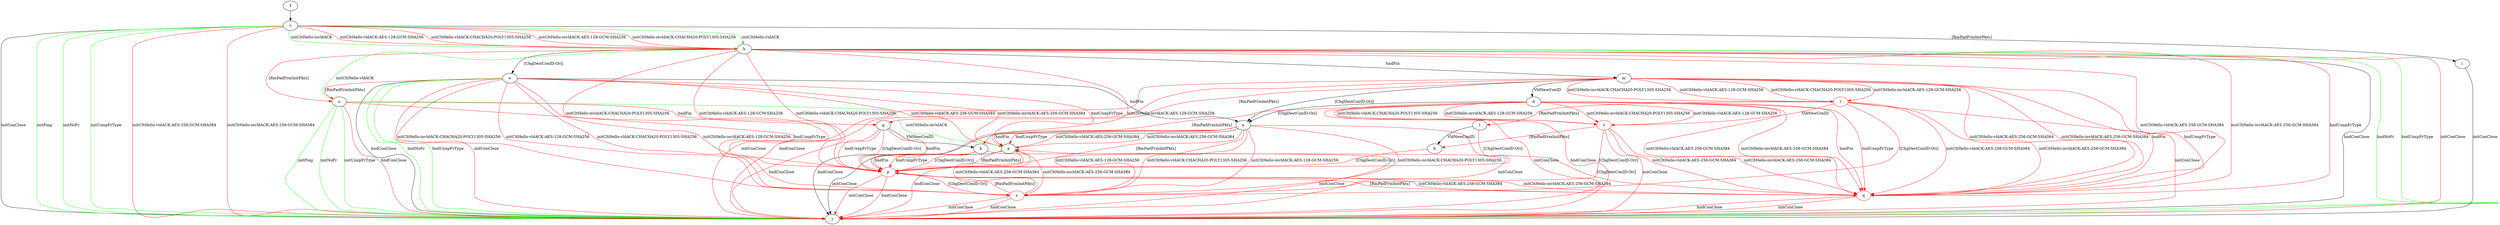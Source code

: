 digraph "" {
	a -> j	[key=0,
		label="initConClose "];
	a -> j	[key=1,
		color=red,
		label="hndConClose "];
	p	[color=red];
	a -> p	[key=0,
		color=red,
		label="[RmPadFrmInitPkts] "];
	b -> p	[key=0,
		color=red,
		label="[ChgDestConID-Ori] "];
	c -> h	[key=0,
		color=green,
		label="initCltHello-vldACK "];
	c -> h	[key=1,
		color=green,
		label="initCltHello-invldACK "];
	c -> h	[key=2,
		color=red,
		label="initCltHello-vldACK:AES-128-GCM-SHA256 "];
	c -> h	[key=3,
		color=red,
		label="initCltHello-vldACK:CHACHA20-POLY1305-SHA256 "];
	c -> h	[key=4,
		color=red,
		label="initCltHello-invldACK:AES-128-GCM-SHA256 "];
	c -> h	[key=5,
		color=red,
		label="initCltHello-invldACK:CHACHA20-POLY1305-SHA256 "];
	c -> i	[key=0,
		label="[RmPadFrmInitPkts] "];
	c -> j	[key=0,
		label="initConClose "];
	c -> j	[key=1,
		color=green,
		label="initPing "];
	c -> j	[key=2,
		color=green,
		label="initNoFr "];
	c -> j	[key=3,
		color=green,
		label="initUnxpFrType "];
	c -> j	[key=4,
		color=red,
		label="initCltHello-vldACK:AES-256-GCM-SHA384 "];
	c -> j	[key=5,
		color=red,
		label="initCltHello-invldACK:AES-256-GCM-SHA384 "];
	d -> j	[key=0,
		color=red,
		label="initConClose "];
	d -> j	[key=1,
		color=red,
		label="hndConClose "];
	d -> k	[key=0,
		color=red,
		label="[RmPadFrmInitPkts] "];
	d -> n	[key=0,
		label="[ChgDestConID-Ori] "];
	q	[color=red];
	d -> q	[key=0,
		color=red,
		label="initCltHello-vldACK:AES-256-GCM-SHA384 "];
	d -> q	[key=1,
		color=red,
		label="initCltHello-invldACK:AES-256-GCM-SHA384 "];
	d -> q	[key=2,
		color=red,
		label="hndFin "];
	d -> q	[key=3,
		color=red,
		label="hndUnxpFrType "];
	t	[color=red];
	d -> t	[key=0,
		color=red,
		label="initCltHello-vldACK:AES-128-GCM-SHA256 "];
	d -> t	[key=1,
		color=red,
		label="initCltHello-vldACK:CHACHA20-POLY1305-SHA256 "];
	d -> t	[key=2,
		color=red,
		label="initCltHello-invldACK:AES-128-GCM-SHA256 "];
	d -> t	[key=3,
		color=red,
		label="initCltHello-invldACK:CHACHA20-POLY1305-SHA256 "];
	e -> a	[key=0,
		color=red,
		label="initCltHello-vldACK:AES-256-GCM-SHA384 "];
	e -> a	[key=1,
		color=red,
		label="initCltHello-invldACK:AES-256-GCM-SHA384 "];
	e -> a	[key=2,
		color=red,
		label="hndUnxpFrType "];
	e -> j	[key=0,
		label="hndConClose "];
	e -> j	[key=1,
		color=green,
		label="hndNoFr "];
	e -> j	[key=2,
		color=green,
		label="hndUnxpFrType "];
	e -> j	[key=3,
		color=red,
		label="initConClose "];
	e -> n	[key=0,
		label="hndFin "];
	e -> o	[key=0,
		color=red,
		label="[RmPadFrmInitPkts] "];
	s	[color=red];
	e -> s	[key=0,
		color=red,
		label="initCltHello-vldACK:AES-128-GCM-SHA256 "];
	e -> s	[key=1,
		color=red,
		label="initCltHello-vldACK:CHACHA20-POLY1305-SHA256 "];
	e -> s	[key=2,
		color=red,
		label="initCltHello-invldACK:AES-128-GCM-SHA256 "];
	e -> s	[key=3,
		color=red,
		label="initCltHello-invldACK:CHACHA20-POLY1305-SHA256 "];
	f -> c	[key=0];
	g -> j	[key=0,
		color=red,
		label="hndConClose "];
	g -> k	[key=0,
		label="VldNewConID "];
	g -> p	[key=0,
		color=red,
		label="hndFin "];
	g -> p	[key=1,
		color=red,
		label="hndUnxpFrType "];
	g -> p	[key=2,
		color=red,
		label="[ChgDestConID-Ori] "];
	h -> e	[key=0,
		label="[ChgDestConID-Ori] "];
	h -> j	[key=0,
		label="hndConClose "];
	h -> j	[key=1,
		color=green,
		label="hndNoFr "];
	h -> j	[key=2,
		color=green,
		label="hndUnxpFrType "];
	h -> j	[key=3,
		color=red,
		label="initConClose "];
	h -> m	[key=0,
		label="hndFin "];
	h -> o	[key=0,
		color=red,
		label="[RmPadFrmInitPkts] "];
	h -> p	[key=0,
		color=red,
		label="initCltHello-vldACK:AES-128-GCM-SHA256 "];
	h -> p	[key=1,
		color=red,
		label="initCltHello-vldACK:CHACHA20-POLY1305-SHA256 "];
	h -> p	[key=2,
		color=red,
		label="initCltHello-invldACK:AES-128-GCM-SHA256 "];
	h -> p	[key=3,
		color=red,
		label="initCltHello-invldACK:CHACHA20-POLY1305-SHA256 "];
	h -> q	[key=0,
		color=red,
		label="initCltHello-vldACK:AES-256-GCM-SHA384 "];
	h -> q	[key=1,
		color=red,
		label="initCltHello-invldACK:AES-256-GCM-SHA384 "];
	h -> q	[key=2,
		color=red,
		label="hndUnxpFrType "];
	i -> j	[key=0,
		label="initConClose "];
	k -> j	[key=0,
		color=red,
		label="hndConClose "];
	k -> p	[key=0,
		color=red,
		label="hndFin "];
	k -> p	[key=1,
		color=red,
		label="hndUnxpFrType "];
	k -> p	[key=2,
		color=red,
		label="[ChgDestConID-Ori] "];
	l -> b	[key=0,
		label="VldNewConID "];
	l -> p	[key=0,
		color=red,
		label="[ChgDestConID-Ori] "];
	m -> d	[key=0,
		label="VldNewConID "];
	m -> g	[key=0,
		color=red,
		label="[RmPadFrmInitPkts] "];
	m -> j	[key=0,
		color=red,
		label="initConClose "];
	m -> j	[key=1,
		color=red,
		label="hndConClose "];
	m -> n	[key=0,
		label="[ChgDestConID-Ori] "];
	m -> q	[key=0,
		color=red,
		label="initCltHello-vldACK:AES-256-GCM-SHA384 "];
	m -> q	[key=1,
		color=red,
		label="initCltHello-invldACK:AES-256-GCM-SHA384 "];
	m -> q	[key=2,
		color=red,
		label="hndFin "];
	m -> q	[key=3,
		color=red,
		label="hndUnxpFrType "];
	r	[color=red];
	m -> r	[key=0,
		color=red,
		label="initCltHello-vldACK:AES-128-GCM-SHA256 "];
	m -> r	[key=1,
		color=red,
		label="initCltHello-vldACK:CHACHA20-POLY1305-SHA256 "];
	m -> r	[key=2,
		color=red,
		label="initCltHello-invldACK:AES-128-GCM-SHA256 "];
	m -> r	[key=3,
		color=red,
		label="initCltHello-invldACK:CHACHA20-POLY1305-SHA256 "];
	n -> a	[key=0,
		color=red,
		label="initCltHello-vldACK:AES-256-GCM-SHA384 "];
	n -> a	[key=1,
		color=red,
		label="initCltHello-invldACK:AES-256-GCM-SHA384 "];
	n -> a	[key=2,
		color=red,
		label="hndFin "];
	n -> a	[key=3,
		color=red,
		label="hndUnxpFrType "];
	n -> j	[key=0,
		label="hndConClose "];
	n -> j	[key=1,
		color=red,
		label="initConClose "];
	n -> p	[key=0,
		color=red,
		label="[RmPadFrmInitPkts] "];
	n -> s	[key=0,
		color=red,
		label="initCltHello-vldACK:AES-128-GCM-SHA256 "];
	n -> s	[key=1,
		color=red,
		label="initCltHello-vldACK:CHACHA20-POLY1305-SHA256 "];
	n -> s	[key=2,
		color=red,
		label="initCltHello-invldACK:AES-128-GCM-SHA256 "];
	n -> s	[key=3,
		color=red,
		label="initCltHello-invldACK:CHACHA20-POLY1305-SHA256 "];
	o -> a	[key=0,
		color=green,
		label="initCltHello-invldACK "];
	o -> g	[key=0,
		color=red,
		label="hndFin "];
	o -> h	[key=0,
		color=green,
		label="initCltHello-vldACK "];
	o -> j	[key=0,
		color=green,
		label="initPing "];
	o -> j	[key=1,
		color=green,
		label="initNoFr "];
	o -> j	[key=2,
		color=green,
		label="initUnxpFrType "];
	o -> j	[key=3,
		color=red,
		label="hndConClose "];
	o -> p	[key=0,
		color=red,
		label="hndUnxpFrType "];
	p -> j	[key=0,
		color=red,
		label="initConClose "];
	p -> j	[key=1,
		color=red,
		label="hndConClose "];
	p -> q	[key=0,
		color=red,
		label="initCltHello-vldACK:AES-256-GCM-SHA384 "];
	p -> q	[key=1,
		color=red,
		label="initCltHello-invldACK:AES-256-GCM-SHA384 "];
	p -> s	[key=0,
		color=red,
		label="[ChgDestConID-Ori] "];
	q -> a	[key=0,
		color=red,
		label="[ChgDestConID-Ori] "];
	q -> j	[key=0,
		color=red,
		label="initConClose "];
	q -> j	[key=1,
		color=red,
		label="hndConClose "];
	q -> p	[key=0,
		color=red,
		label="[RmPadFrmInitPkts] "];
	r -> j	[key=0,
		color=red,
		label="initConClose "];
	r -> l	[key=0,
		color=red,
		label="[RmPadFrmInitPkts] "];
	r -> q	[key=0,
		color=red,
		label="initCltHello-vldACK:AES-256-GCM-SHA384 "];
	r -> q	[key=1,
		color=red,
		label="initCltHello-invldACK:AES-256-GCM-SHA384 "];
	r -> s	[key=0,
		color=red,
		label="[ChgDestConID-Ori] "];
	r -> t	[key=0,
		color=red,
		label="VldNewConID "];
	s -> a	[key=0,
		color=red,
		label="initCltHello-vldACK:AES-256-GCM-SHA384 "];
	s -> a	[key=1,
		color=red,
		label="initCltHello-invldACK:AES-256-GCM-SHA384 "];
	s -> j	[key=0,
		color=red,
		label="initConClose "];
	s -> j	[key=1,
		color=red,
		label="hndConClose "];
	s -> p	[key=0,
		color=red,
		label="[RmPadFrmInitPkts] "];
	t -> b	[key=0,
		color=red,
		label="[RmPadFrmInitPkts] "];
	t -> j	[key=0,
		color=red,
		label="initConClose "];
	t -> q	[key=0,
		color=red,
		label="initCltHello-vldACK:AES-256-GCM-SHA384 "];
	t -> q	[key=1,
		color=red,
		label="initCltHello-invldACK:AES-256-GCM-SHA384 "];
	t -> s	[key=0,
		color=red,
		label="[ChgDestConID-Ori] "];
}
